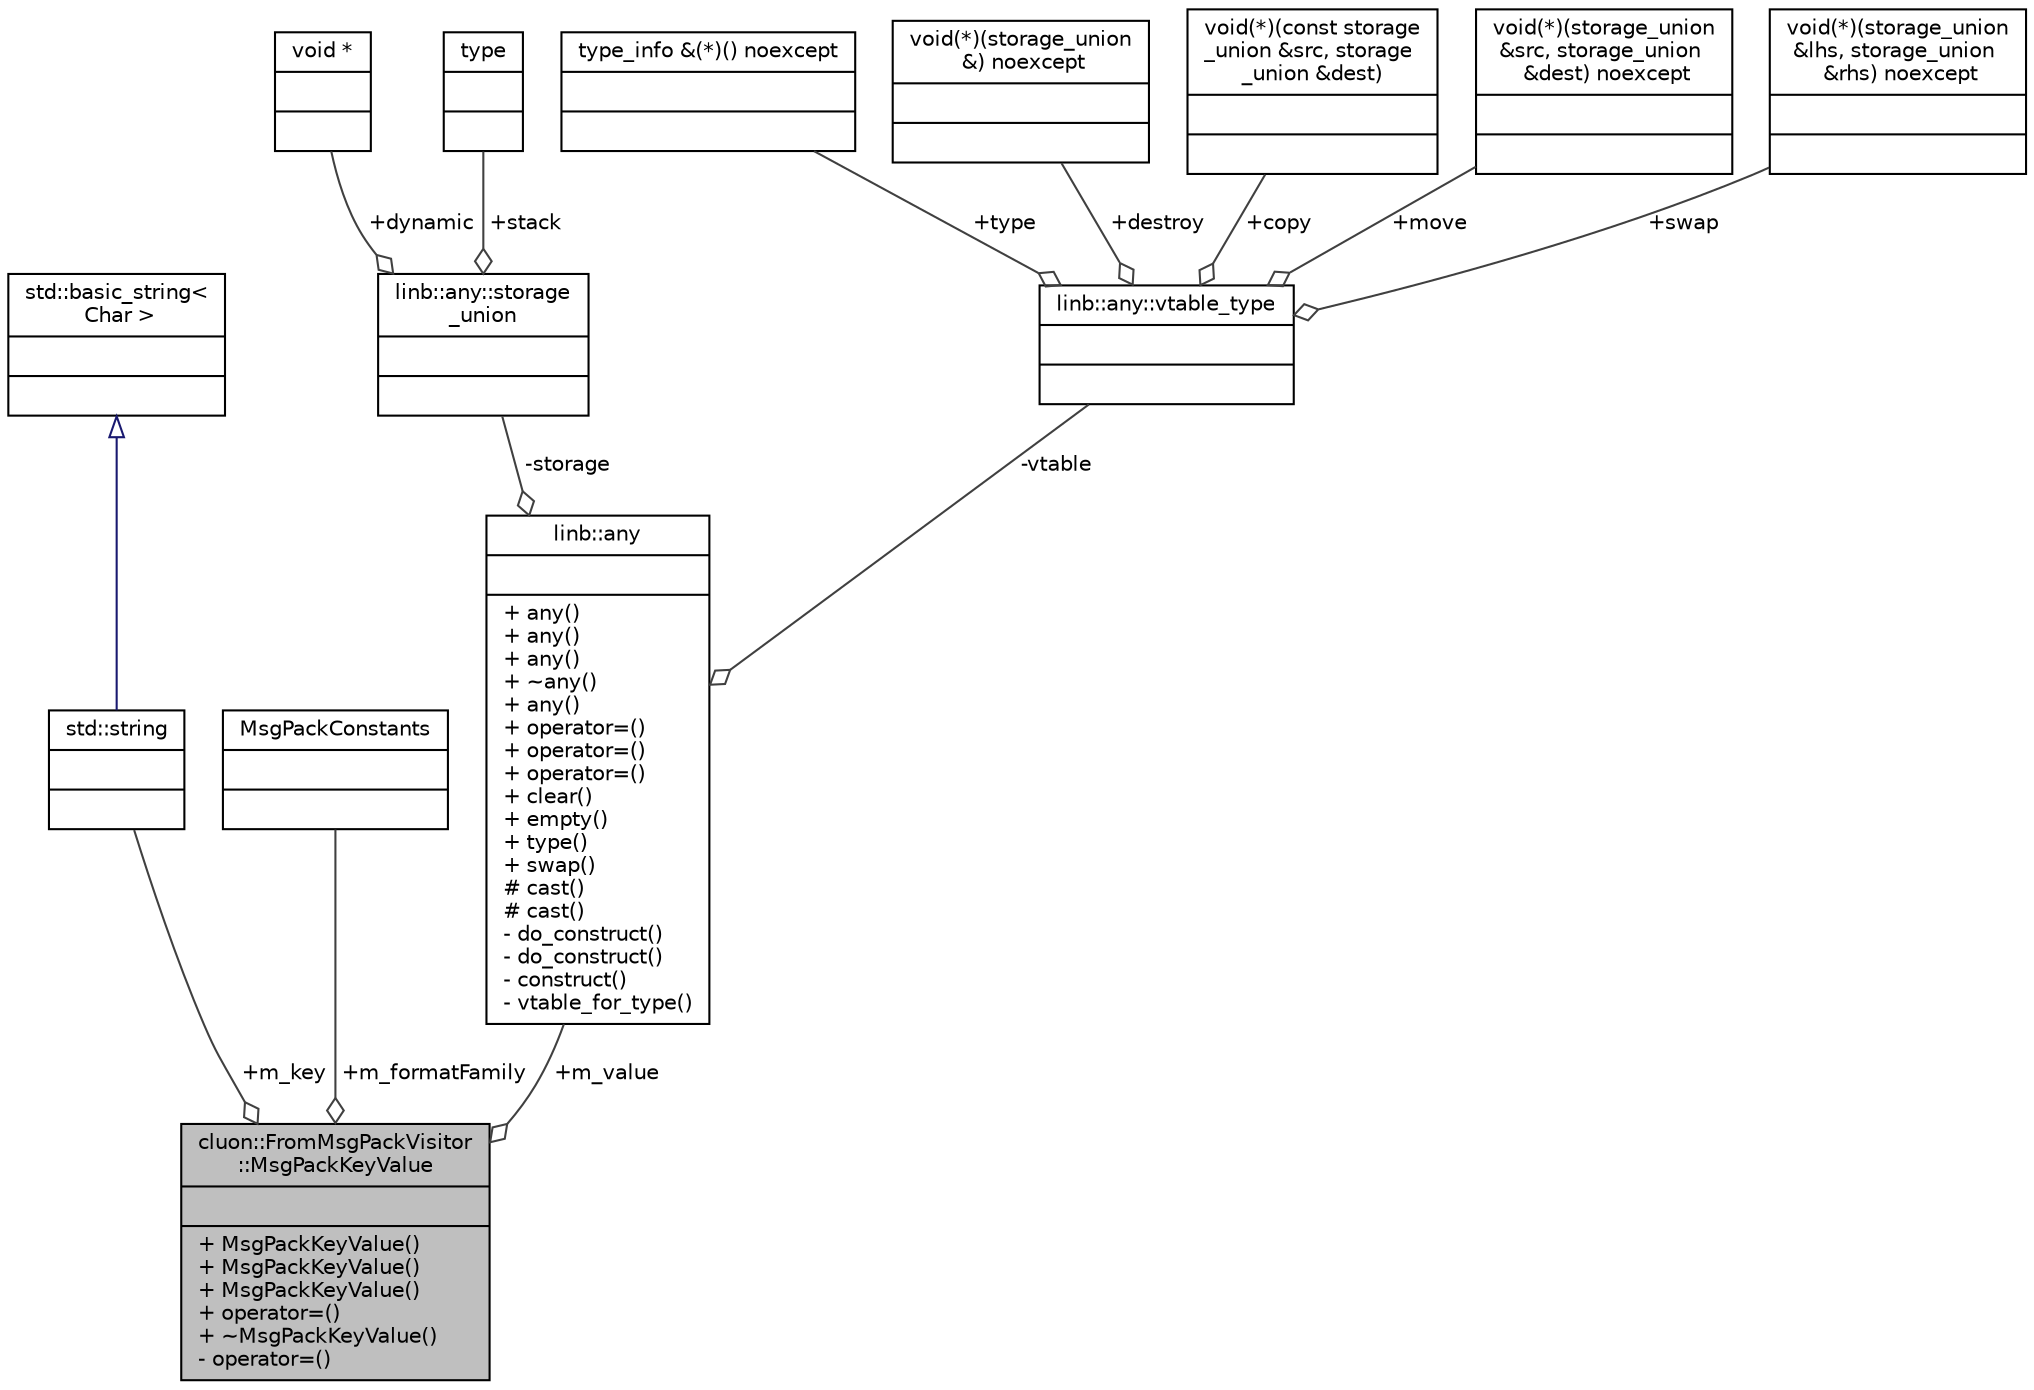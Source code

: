 digraph "cluon::FromMsgPackVisitor::MsgPackKeyValue"
{
 // LATEX_PDF_SIZE
  edge [fontname="Helvetica",fontsize="10",labelfontname="Helvetica",labelfontsize="10"];
  node [fontname="Helvetica",fontsize="10",shape=record];
  Node1 [label="{cluon::FromMsgPackVisitor\l::MsgPackKeyValue\n||+ MsgPackKeyValue()\l+ MsgPackKeyValue()\l+ MsgPackKeyValue()\l+ operator=()\l+ ~MsgPackKeyValue()\l- operator=()\l}",height=0.2,width=0.4,color="black", fillcolor="grey75", style="filled", fontcolor="black",tooltip=" "];
  Node2 -> Node1 [color="grey25",fontsize="10",style="solid",label=" +m_key" ,arrowhead="odiamond",fontname="Helvetica"];
  Node2 [label="{std::string\n||}",height=0.2,width=0.4,color="black", fillcolor="white", style="filled",tooltip=" "];
  Node3 -> Node2 [dir="back",color="midnightblue",fontsize="10",style="solid",arrowtail="onormal",fontname="Helvetica"];
  Node3 [label="{std::basic_string\<\l Char \>\n||}",height=0.2,width=0.4,color="black", fillcolor="white", style="filled",tooltip=" "];
  Node4 -> Node1 [color="grey25",fontsize="10",style="solid",label=" +m_formatFamily" ,arrowhead="odiamond",fontname="Helvetica"];
  Node4 [label="{MsgPackConstants\n||}",height=0.2,width=0.4,color="black", fillcolor="white", style="filled",tooltip=" "];
  Node5 -> Node1 [color="grey25",fontsize="10",style="solid",label=" +m_value" ,arrowhead="odiamond",fontname="Helvetica"];
  Node5 [label="{linb::any\n||+ any()\l+ any()\l+ any()\l+ ~any()\l+ any()\l+ operator=()\l+ operator=()\l+ operator=()\l+ clear()\l+ empty()\l+ type()\l+ swap()\l# cast()\l# cast()\l- do_construct()\l- do_construct()\l- construct()\l- vtable_for_type()\l}",height=0.2,width=0.4,color="black", fillcolor="white", style="filled",URL="$classlinb_1_1any.html",tooltip=" "];
  Node6 -> Node5 [color="grey25",fontsize="10",style="solid",label=" -storage" ,arrowhead="odiamond",fontname="Helvetica"];
  Node6 [label="{linb::any::storage\l_union\n||}",height=0.2,width=0.4,color="black", fillcolor="white", style="filled",URL="$unionlinb_1_1any_1_1storage__union.html",tooltip=" "];
  Node7 -> Node6 [color="grey25",fontsize="10",style="solid",label=" +dynamic" ,arrowhead="odiamond",fontname="Helvetica"];
  Node7 [label="{void *\n||}",height=0.2,width=0.4,color="black", fillcolor="white", style="filled",tooltip=" "];
  Node8 -> Node6 [color="grey25",fontsize="10",style="solid",label=" +stack" ,arrowhead="odiamond",fontname="Helvetica"];
  Node8 [label="{type\n||}",height=0.2,width=0.4,color="black", fillcolor="white", style="filled",tooltip=" "];
  Node9 -> Node5 [color="grey25",fontsize="10",style="solid",label=" -vtable" ,arrowhead="odiamond",fontname="Helvetica"];
  Node9 [label="{linb::any::vtable_type\n||}",height=0.2,width=0.4,color="black", fillcolor="white", style="filled",URL="$structlinb_1_1any_1_1vtable__type.html",tooltip="Base VTable specification."];
  Node10 -> Node9 [color="grey25",fontsize="10",style="solid",label=" +type" ,arrowhead="odiamond",fontname="Helvetica"];
  Node10 [label="{type_info &(*)() noexcept\n||}",height=0.2,width=0.4,color="black", fillcolor="white", style="filled",tooltip=" "];
  Node11 -> Node9 [color="grey25",fontsize="10",style="solid",label=" +destroy" ,arrowhead="odiamond",fontname="Helvetica"];
  Node11 [label="{void(*)(storage_union\l &) noexcept\n||}",height=0.2,width=0.4,color="black", fillcolor="white", style="filled",tooltip=" "];
  Node12 -> Node9 [color="grey25",fontsize="10",style="solid",label=" +copy" ,arrowhead="odiamond",fontname="Helvetica"];
  Node12 [label="{void(*)(const storage\l_union &src, storage\l_union &dest)\n||}",height=0.2,width=0.4,color="black", fillcolor="white", style="filled",tooltip=" "];
  Node13 -> Node9 [color="grey25",fontsize="10",style="solid",label=" +move" ,arrowhead="odiamond",fontname="Helvetica"];
  Node13 [label="{void(*)(storage_union\l &src, storage_union\l &dest) noexcept\n||}",height=0.2,width=0.4,color="black", fillcolor="white", style="filled",tooltip=" "];
  Node14 -> Node9 [color="grey25",fontsize="10",style="solid",label=" +swap" ,arrowhead="odiamond",fontname="Helvetica"];
  Node14 [label="{void(*)(storage_union\l &lhs, storage_union\l &rhs) noexcept\n||}",height=0.2,width=0.4,color="black", fillcolor="white", style="filled",tooltip=" "];
}
